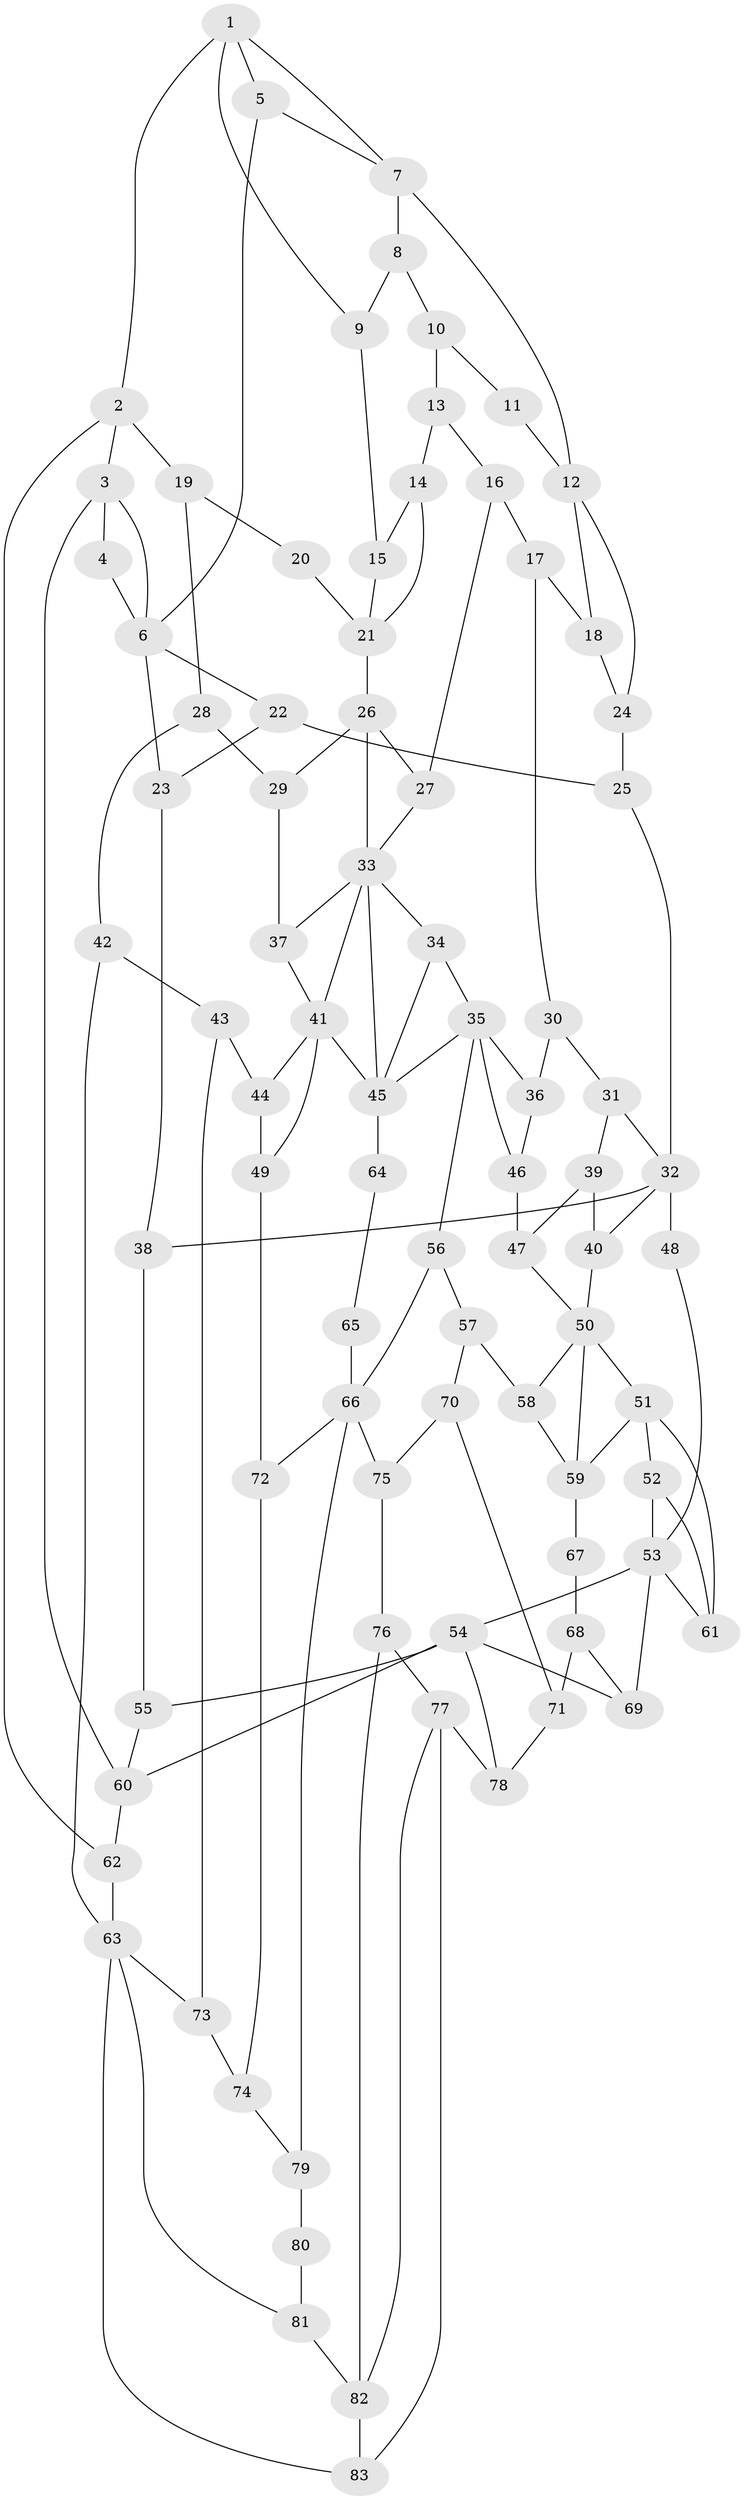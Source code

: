 // original degree distribution, {3: 0.014492753623188406, 5: 0.5072463768115942, 6: 0.2318840579710145, 4: 0.2463768115942029}
// Generated by graph-tools (version 1.1) at 2025/54/03/04/25 22:54:23]
// undirected, 83 vertices, 138 edges
graph export_dot {
  node [color=gray90,style=filled];
  1;
  2;
  3;
  4;
  5;
  6;
  7;
  8;
  9;
  10;
  11;
  12;
  13;
  14;
  15;
  16;
  17;
  18;
  19;
  20;
  21;
  22;
  23;
  24;
  25;
  26;
  27;
  28;
  29;
  30;
  31;
  32;
  33;
  34;
  35;
  36;
  37;
  38;
  39;
  40;
  41;
  42;
  43;
  44;
  45;
  46;
  47;
  48;
  49;
  50;
  51;
  52;
  53;
  54;
  55;
  56;
  57;
  58;
  59;
  60;
  61;
  62;
  63;
  64;
  65;
  66;
  67;
  68;
  69;
  70;
  71;
  72;
  73;
  74;
  75;
  76;
  77;
  78;
  79;
  80;
  81;
  82;
  83;
  1 -- 2 [weight=1.0];
  1 -- 5 [weight=1.0];
  1 -- 7 [weight=1.0];
  1 -- 9 [weight=1.0];
  2 -- 3 [weight=1.0];
  2 -- 19 [weight=1.0];
  2 -- 62 [weight=1.0];
  3 -- 4 [weight=1.0];
  3 -- 6 [weight=1.0];
  3 -- 60 [weight=1.0];
  4 -- 6 [weight=1.0];
  5 -- 6 [weight=2.0];
  5 -- 7 [weight=1.0];
  6 -- 22 [weight=1.0];
  6 -- 23 [weight=1.0];
  7 -- 8 [weight=1.0];
  7 -- 12 [weight=2.0];
  8 -- 9 [weight=1.0];
  8 -- 10 [weight=1.0];
  9 -- 15 [weight=1.0];
  10 -- 11 [weight=1.0];
  10 -- 13 [weight=1.0];
  11 -- 12 [weight=2.0];
  12 -- 18 [weight=1.0];
  12 -- 24 [weight=1.0];
  13 -- 14 [weight=1.0];
  13 -- 16 [weight=1.0];
  14 -- 15 [weight=1.0];
  14 -- 21 [weight=1.0];
  15 -- 21 [weight=1.0];
  16 -- 17 [weight=1.0];
  16 -- 27 [weight=1.0];
  17 -- 18 [weight=1.0];
  17 -- 30 [weight=1.0];
  18 -- 24 [weight=1.0];
  19 -- 20 [weight=1.0];
  19 -- 28 [weight=1.0];
  20 -- 21 [weight=2.0];
  21 -- 26 [weight=2.0];
  22 -- 23 [weight=1.0];
  22 -- 25 [weight=1.0];
  23 -- 38 [weight=1.0];
  24 -- 25 [weight=1.0];
  25 -- 32 [weight=1.0];
  26 -- 27 [weight=1.0];
  26 -- 29 [weight=1.0];
  26 -- 33 [weight=1.0];
  27 -- 33 [weight=1.0];
  28 -- 29 [weight=1.0];
  28 -- 42 [weight=1.0];
  29 -- 37 [weight=1.0];
  30 -- 31 [weight=1.0];
  30 -- 36 [weight=1.0];
  31 -- 32 [weight=1.0];
  31 -- 39 [weight=1.0];
  32 -- 38 [weight=1.0];
  32 -- 40 [weight=1.0];
  32 -- 48 [weight=2.0];
  33 -- 34 [weight=1.0];
  33 -- 37 [weight=1.0];
  33 -- 41 [weight=1.0];
  33 -- 45 [weight=1.0];
  34 -- 35 [weight=1.0];
  34 -- 45 [weight=1.0];
  35 -- 36 [weight=1.0];
  35 -- 45 [weight=1.0];
  35 -- 46 [weight=1.0];
  35 -- 56 [weight=1.0];
  36 -- 46 [weight=1.0];
  37 -- 41 [weight=1.0];
  38 -- 55 [weight=1.0];
  39 -- 40 [weight=1.0];
  39 -- 47 [weight=1.0];
  40 -- 50 [weight=1.0];
  41 -- 44 [weight=1.0];
  41 -- 45 [weight=1.0];
  41 -- 49 [weight=1.0];
  42 -- 43 [weight=1.0];
  42 -- 63 [weight=1.0];
  43 -- 44 [weight=1.0];
  43 -- 73 [weight=1.0];
  44 -- 49 [weight=1.0];
  45 -- 64 [weight=2.0];
  46 -- 47 [weight=1.0];
  47 -- 50 [weight=1.0];
  48 -- 53 [weight=1.0];
  49 -- 72 [weight=1.0];
  50 -- 51 [weight=1.0];
  50 -- 58 [weight=1.0];
  50 -- 59 [weight=1.0];
  51 -- 52 [weight=1.0];
  51 -- 59 [weight=2.0];
  51 -- 61 [weight=1.0];
  52 -- 53 [weight=1.0];
  52 -- 61 [weight=1.0];
  53 -- 54 [weight=1.0];
  53 -- 61 [weight=1.0];
  53 -- 69 [weight=1.0];
  54 -- 55 [weight=1.0];
  54 -- 60 [weight=1.0];
  54 -- 69 [weight=1.0];
  54 -- 78 [weight=2.0];
  55 -- 60 [weight=1.0];
  56 -- 57 [weight=1.0];
  56 -- 66 [weight=1.0];
  57 -- 58 [weight=1.0];
  57 -- 70 [weight=1.0];
  58 -- 59 [weight=1.0];
  59 -- 67 [weight=2.0];
  60 -- 62 [weight=1.0];
  62 -- 63 [weight=2.0];
  63 -- 73 [weight=1.0];
  63 -- 81 [weight=1.0];
  63 -- 83 [weight=1.0];
  64 -- 65 [weight=1.0];
  65 -- 66 [weight=2.0];
  66 -- 72 [weight=1.0];
  66 -- 75 [weight=1.0];
  66 -- 79 [weight=1.0];
  67 -- 68 [weight=1.0];
  68 -- 69 [weight=1.0];
  68 -- 71 [weight=1.0];
  70 -- 71 [weight=1.0];
  70 -- 75 [weight=1.0];
  71 -- 78 [weight=1.0];
  72 -- 74 [weight=1.0];
  73 -- 74 [weight=1.0];
  74 -- 79 [weight=1.0];
  75 -- 76 [weight=1.0];
  76 -- 77 [weight=1.0];
  76 -- 82 [weight=1.0];
  77 -- 78 [weight=2.0];
  77 -- 82 [weight=2.0];
  77 -- 83 [weight=1.0];
  79 -- 80 [weight=1.0];
  80 -- 81 [weight=2.0];
  81 -- 82 [weight=2.0];
  82 -- 83 [weight=1.0];
}
